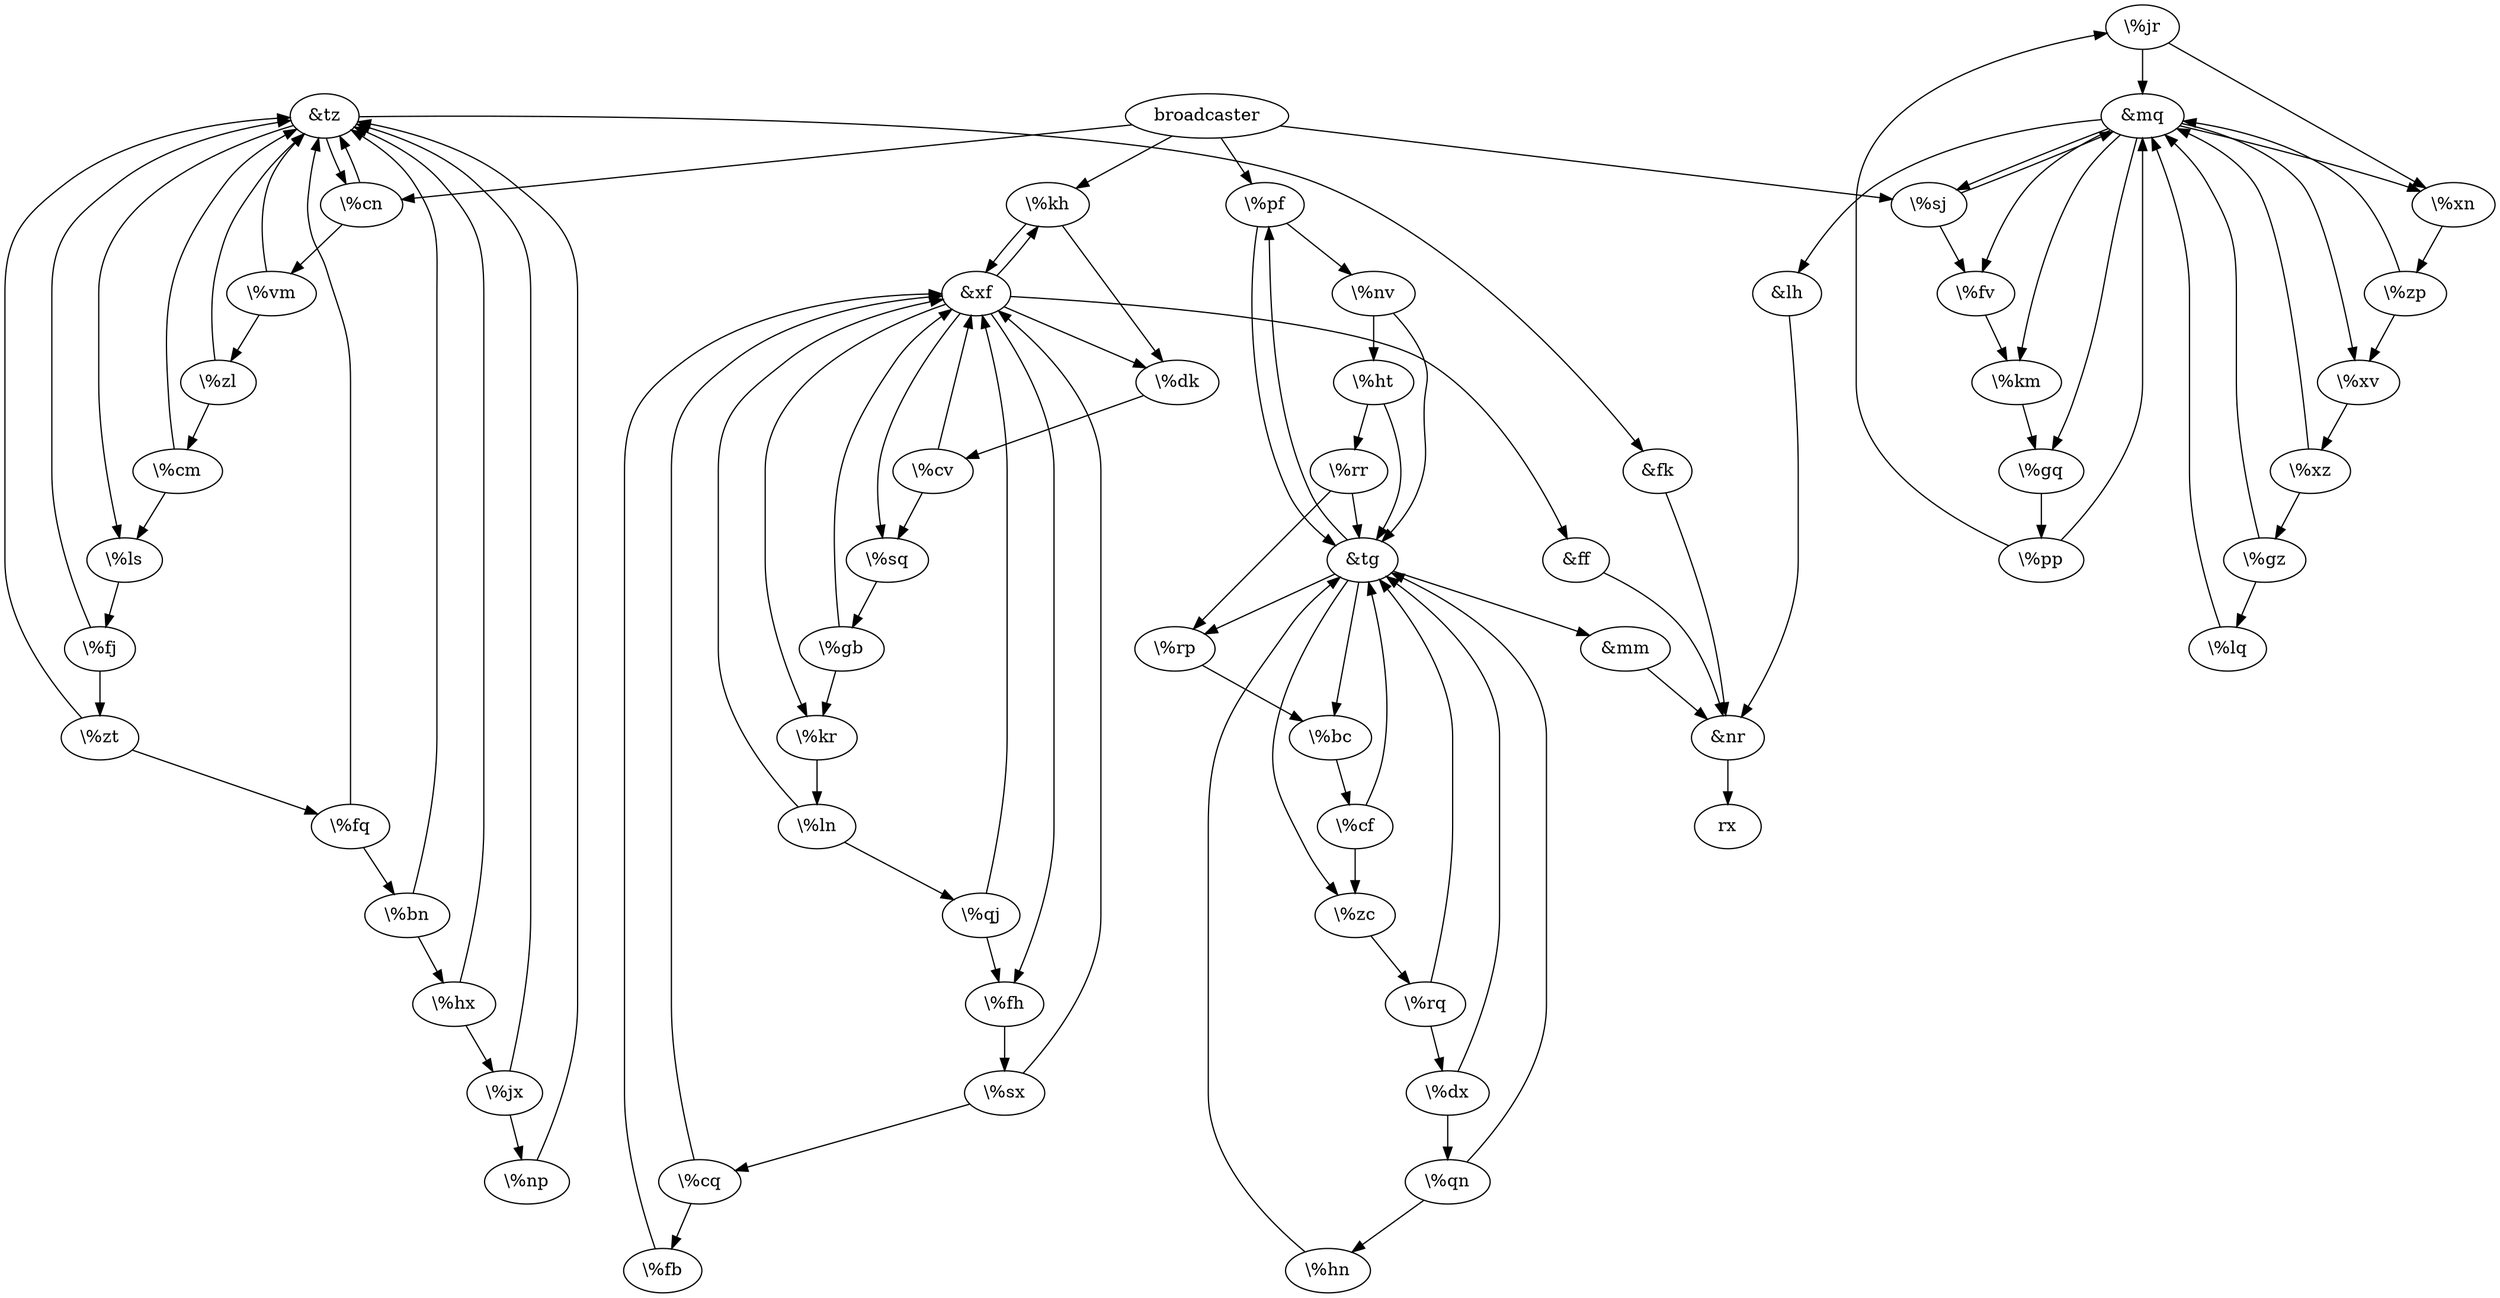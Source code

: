 digraph {"\\%jr" -> {"&mq"  "\\%xn"}
"\\%zl" -> {"&tz"  "\\%cm"}
"&lh" -> {"&nr"}
"\\%hx" -> {"\\%jx"  "&tz"}
"\\%cm" -> {"&tz"  "\\%ls"}
"&fk" -> {"&nr"}
"broadcaster" -> {"\\%sj"  "\\%pf"  "\\%kh"  "\\%cn"}
"\\%gz" -> {"&mq"  "\\%lq"}
"\\%gb" -> {"&xf"  "\\%kr"}
"\\%zc" -> {"\\%rq"}
"\\%ln" -> {"\\%qj"  "&xf"}
"\\%gq" -> {"\\%pp"}
"\\%fb" -> {"&xf"}
"\\%pf" -> {"&tg"  "\\%nv"}
"\\%bc" -> {"\\%cf"}
"&tz" -> {"\\%cn"  "&fk"  "\\%ls"}
"\\%cq" -> {"\\%fb"  "&xf"}
"\\%rq" -> {"&tg"  "\\%dx"}
"\\%km" -> {"\\%gq"}
"&mq" -> {"\\%gq"  "\\%xn"  "\\%fv"  "\\%km"  "&lh"  "\\%xv"  "\\%sj"}
"\\%zp" -> {"&mq"  "\\%xv"}
"\\%jx" -> {"&tz"  "\\%np"}
"&tg" -> {"&mm"  "\\%rp"  "\\%zc"  "\\%pf"  "\\%bc"}
"\\%cv" -> {"\\%sq"  "&xf"}
"\\%nv" -> {"\\%ht"  "&tg"}
"\\%sq" -> {"\\%gb"}
"\\%kr" -> {"\\%ln"}
"\\%dk" -> {"\\%cv"}
"\\%xn" -> {"\\%zp"}
"\\%sx" -> {"&xf"  "\\%cq"}
"\\%zt" -> {"&tz"  "\\%fq"}
"\\%dx" -> {"&tg"  "\\%qn"}
"&ff" -> {"&nr"}
"\\%bn" -> {"\\%hx"  "&tz"}
"\\%fj" -> {"\\%zt"  "&tz"}
"\\%ht" -> {"\\%rr"  "&tg"}
"\\%fq" -> {"&tz"  "\\%bn"}
"\\%kh" -> {"\\%dk"  "&xf"}
"\\%sj" -> {"&mq"  "\\%fv"}
"\\%vm" -> {"\\%zl"  "&tz"}
"&mm" -> {"&nr"}
"\\%rp" -> {"\\%bc"}
"\\%fh" -> {"\\%sx"}
"\\%ls" -> {"\\%fj"}
"\\%xz" -> {"&mq"  "\\%gz"}
"\\%fv" -> {"\\%km"}
"&nr" -> {"rx"}
"\\%lq" -> {"&mq"}
"\\%xv" -> {"\\%xz"}
"\\%cn" -> {"&tz"  "\\%vm"}
"\\%pp" -> {"\\%jr"  "&mq"}
"\\%hn" -> {"&tg"}
"\\%qn" -> {"\\%hn"  "&tg"}
"\\%rr" -> {"\\%rp"  "&tg"}
"\\%cf" -> {"&tg"  "\\%zc"}
"\\%qj" -> {"\\%fh"  "&xf"}
"&xf" -> {"\\%sq"  "\\%dk"  "\\%fh"  "&ff"  "\\%kh"  "\\%kr"}
"\\%np" -> {"&tz"}
}